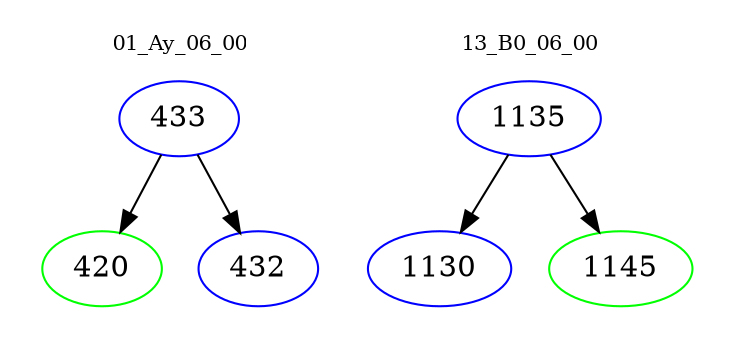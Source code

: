 digraph{
subgraph cluster_0 {
color = white
label = "01_Ay_06_00";
fontsize=10;
T0_433 [label="433", color="blue"]
T0_433 -> T0_420 [color="black"]
T0_420 [label="420", color="green"]
T0_433 -> T0_432 [color="black"]
T0_432 [label="432", color="blue"]
}
subgraph cluster_1 {
color = white
label = "13_B0_06_00";
fontsize=10;
T1_1135 [label="1135", color="blue"]
T1_1135 -> T1_1130 [color="black"]
T1_1130 [label="1130", color="blue"]
T1_1135 -> T1_1145 [color="black"]
T1_1145 [label="1145", color="green"]
}
}
